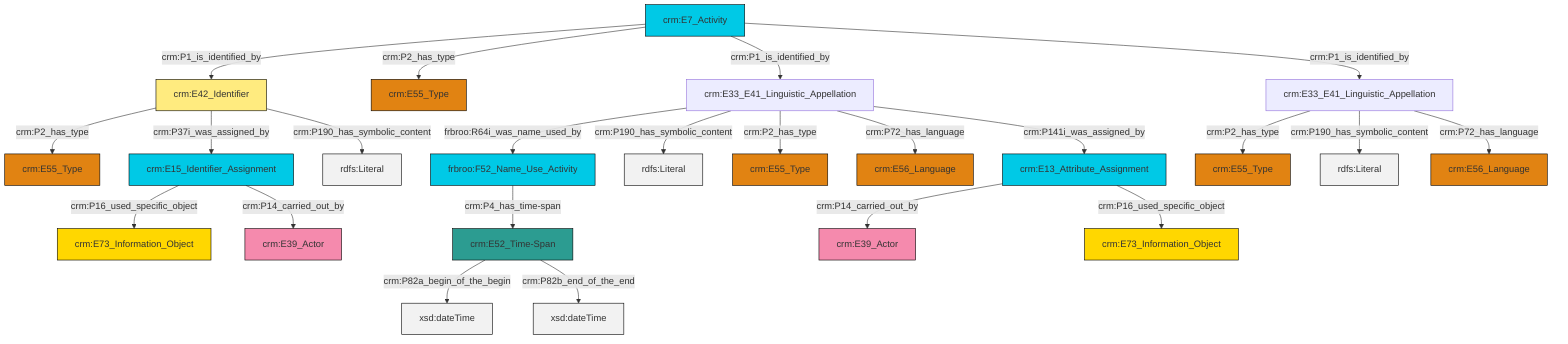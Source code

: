 graph TD
classDef Literal fill:#f2f2f2,stroke:#000000;
classDef CRM_Entity fill:#FFFFFF,stroke:#000000;
classDef Temporal_Entity fill:#00C9E6, stroke:#000000;
classDef Type fill:#E18312, stroke:#000000;
classDef Time-Span fill:#2C9C91, stroke:#000000;
classDef Appellation fill:#FFEB7F, stroke:#000000;
classDef Place fill:#008836, stroke:#000000;
classDef Persistent_Item fill:#B266B2, stroke:#000000;
classDef Conceptual_Object fill:#FFD700, stroke:#000000;
classDef Physical_Thing fill:#D2B48C, stroke:#000000;
classDef Actor fill:#f58aad, stroke:#000000;
classDef PC_Classes fill:#4ce600, stroke:#000000;
classDef Multi fill:#cccccc,stroke:#000000;

0["crm:E42_Identifier"]:::Appellation -->|crm:P2_has_type| 1["crm:E55_Type"]:::Type
6["crm:E33_E41_Linguistic_Appellation"]:::Default -->|frbroo:R64i_was_name_used_by| 4["frbroo:F52_Name_Use_Activity"]:::Temporal_Entity
13["crm:E33_E41_Linguistic_Appellation"]:::Default -->|crm:P2_has_type| 14["crm:E55_Type"]:::Type
15["crm:E7_Activity"]:::Temporal_Entity -->|crm:P1_is_identified_by| 0["crm:E42_Identifier"]:::Appellation
18["crm:E52_Time-Span"]:::Time-Span -->|crm:P82a_begin_of_the_begin| 19[xsd:dateTime]:::Literal
6["crm:E33_E41_Linguistic_Appellation"]:::Default -->|crm:P190_has_symbolic_content| 23[rdfs:Literal]:::Literal
6["crm:E33_E41_Linguistic_Appellation"]:::Default -->|crm:P2_has_type| 20["crm:E55_Type"]:::Type
13["crm:E33_E41_Linguistic_Appellation"]:::Default -->|crm:P190_has_symbolic_content| 25[rdfs:Literal]:::Literal
26["crm:E13_Attribute_Assignment"]:::Temporal_Entity -->|crm:P14_carried_out_by| 2["crm:E39_Actor"]:::Actor
6["crm:E33_E41_Linguistic_Appellation"]:::Default -->|crm:P72_has_language| 16["crm:E56_Language"]:::Type
18["crm:E52_Time-Span"]:::Time-Span -->|crm:P82b_end_of_the_end| 29[xsd:dateTime]:::Literal
4["frbroo:F52_Name_Use_Activity"]:::Temporal_Entity -->|crm:P4_has_time-span| 18["crm:E52_Time-Span"]:::Time-Span
30["crm:E15_Identifier_Assignment"]:::Temporal_Entity -->|crm:P16_used_specific_object| 9["crm:E73_Information_Object"]:::Conceptual_Object
26["crm:E13_Attribute_Assignment"]:::Temporal_Entity -->|crm:P16_used_specific_object| 31["crm:E73_Information_Object"]:::Conceptual_Object
15["crm:E7_Activity"]:::Temporal_Entity -->|crm:P2_has_type| 32["crm:E55_Type"]:::Type
30["crm:E15_Identifier_Assignment"]:::Temporal_Entity -->|crm:P14_carried_out_by| 33["crm:E39_Actor"]:::Actor
6["crm:E33_E41_Linguistic_Appellation"]:::Default -->|crm:P141i_was_assigned_by| 26["crm:E13_Attribute_Assignment"]:::Temporal_Entity
0["crm:E42_Identifier"]:::Appellation -->|crm:P37i_was_assigned_by| 30["crm:E15_Identifier_Assignment"]:::Temporal_Entity
15["crm:E7_Activity"]:::Temporal_Entity -->|crm:P1_is_identified_by| 6["crm:E33_E41_Linguistic_Appellation"]:::Default
13["crm:E33_E41_Linguistic_Appellation"]:::Default -->|crm:P72_has_language| 11["crm:E56_Language"]:::Type
15["crm:E7_Activity"]:::Temporal_Entity -->|crm:P1_is_identified_by| 13["crm:E33_E41_Linguistic_Appellation"]:::Default
0["crm:E42_Identifier"]:::Appellation -->|crm:P190_has_symbolic_content| 41[rdfs:Literal]:::Literal